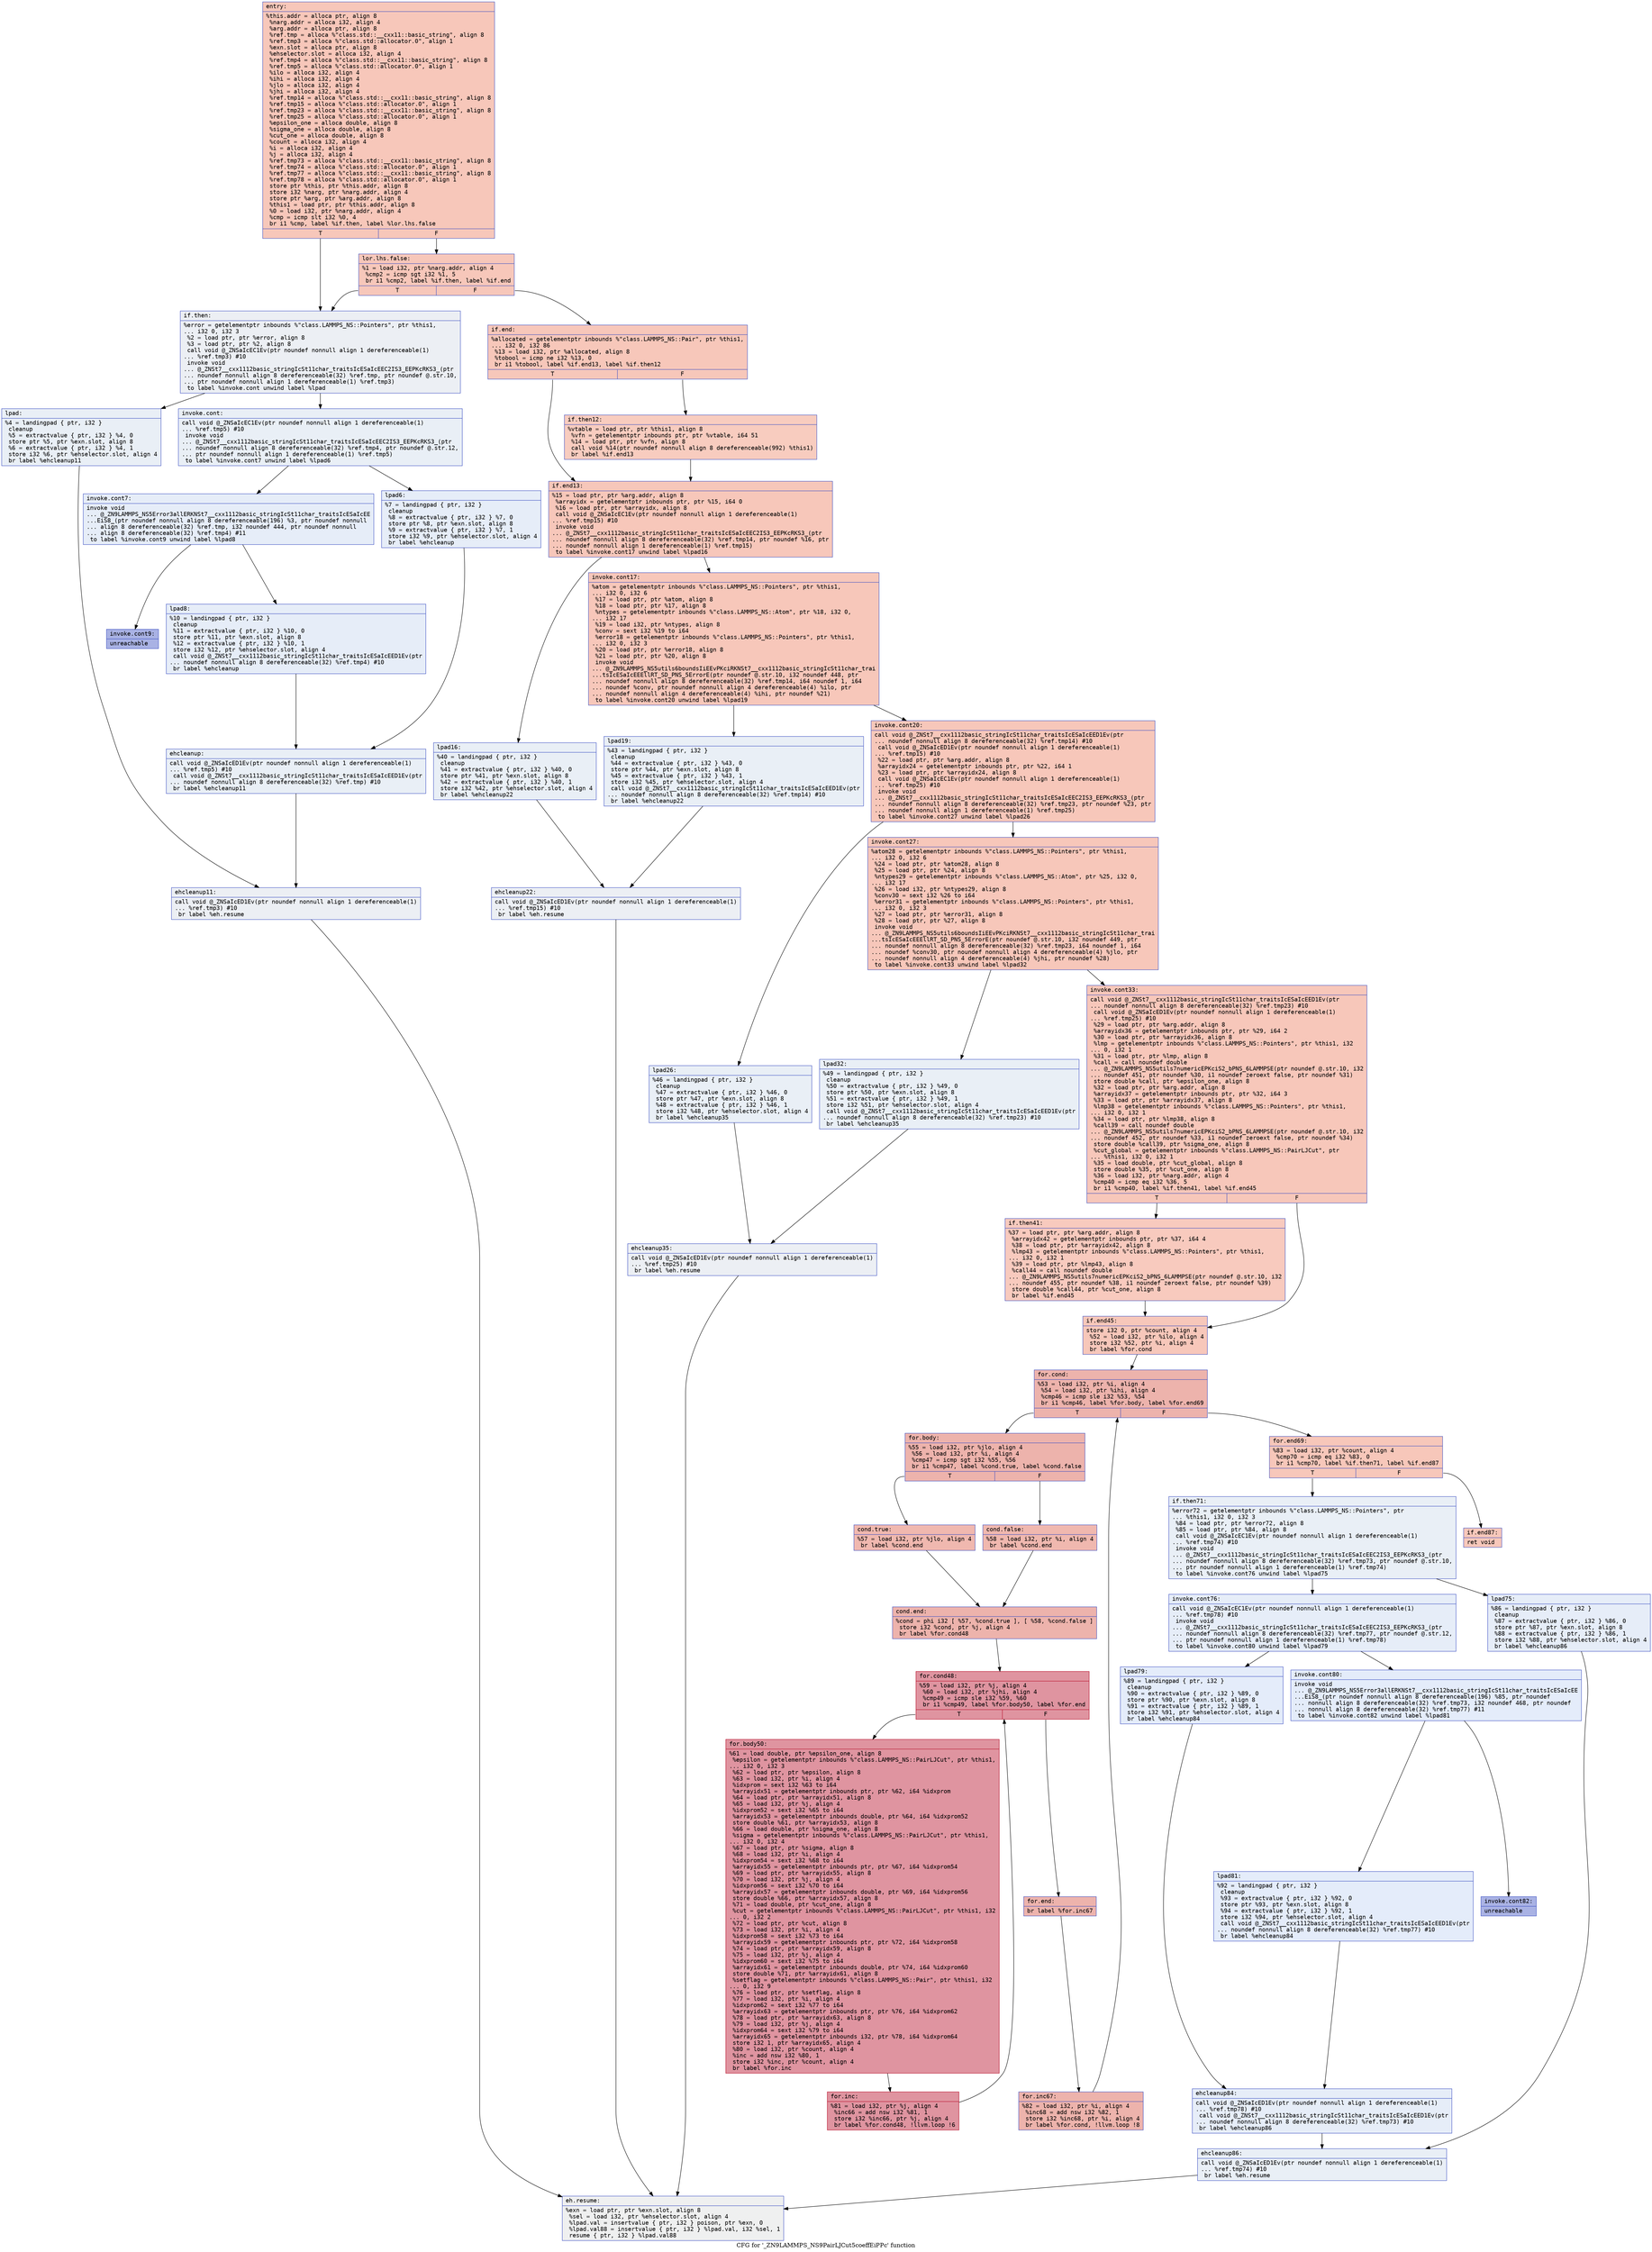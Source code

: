 digraph "CFG for '_ZN9LAMMPS_NS9PairLJCut5coeffEiPPc' function" {
	label="CFG for '_ZN9LAMMPS_NS9PairLJCut5coeffEiPPc' function";

	Node0x55993088b6b0 [shape=record,color="#3d50c3ff", style=filled, fillcolor="#ec7f6370" fontname="Courier",label="{entry:\l|  %this.addr = alloca ptr, align 8\l  %narg.addr = alloca i32, align 4\l  %arg.addr = alloca ptr, align 8\l  %ref.tmp = alloca %\"class.std::__cxx11::basic_string\", align 8\l  %ref.tmp3 = alloca %\"class.std::allocator.0\", align 1\l  %exn.slot = alloca ptr, align 8\l  %ehselector.slot = alloca i32, align 4\l  %ref.tmp4 = alloca %\"class.std::__cxx11::basic_string\", align 8\l  %ref.tmp5 = alloca %\"class.std::allocator.0\", align 1\l  %ilo = alloca i32, align 4\l  %ihi = alloca i32, align 4\l  %jlo = alloca i32, align 4\l  %jhi = alloca i32, align 4\l  %ref.tmp14 = alloca %\"class.std::__cxx11::basic_string\", align 8\l  %ref.tmp15 = alloca %\"class.std::allocator.0\", align 1\l  %ref.tmp23 = alloca %\"class.std::__cxx11::basic_string\", align 8\l  %ref.tmp25 = alloca %\"class.std::allocator.0\", align 1\l  %epsilon_one = alloca double, align 8\l  %sigma_one = alloca double, align 8\l  %cut_one = alloca double, align 8\l  %count = alloca i32, align 4\l  %i = alloca i32, align 4\l  %j = alloca i32, align 4\l  %ref.tmp73 = alloca %\"class.std::__cxx11::basic_string\", align 8\l  %ref.tmp74 = alloca %\"class.std::allocator.0\", align 1\l  %ref.tmp77 = alloca %\"class.std::__cxx11::basic_string\", align 8\l  %ref.tmp78 = alloca %\"class.std::allocator.0\", align 1\l  store ptr %this, ptr %this.addr, align 8\l  store i32 %narg, ptr %narg.addr, align 4\l  store ptr %arg, ptr %arg.addr, align 8\l  %this1 = load ptr, ptr %this.addr, align 8\l  %0 = load i32, ptr %narg.addr, align 4\l  %cmp = icmp slt i32 %0, 4\l  br i1 %cmp, label %if.then, label %lor.lhs.false\l|{<s0>T|<s1>F}}"];
	Node0x55993088b6b0:s0 -> Node0x55993088cdc0[tooltip="entry -> if.then\nProbability 0.00%" ];
	Node0x55993088b6b0:s1 -> Node0x55993088ce30[tooltip="entry -> lor.lhs.false\nProbability 100.00%" ];
	Node0x55993088ce30 [shape=record,color="#3d50c3ff", style=filled, fillcolor="#ec7f6370" fontname="Courier",label="{lor.lhs.false:\l|  %1 = load i32, ptr %narg.addr, align 4\l  %cmp2 = icmp sgt i32 %1, 5\l  br i1 %cmp2, label %if.then, label %if.end\l|{<s0>T|<s1>F}}"];
	Node0x55993088ce30:s0 -> Node0x55993088cdc0[tooltip="lor.lhs.false -> if.then\nProbability 0.00%" ];
	Node0x55993088ce30:s1 -> Node0x55993088d090[tooltip="lor.lhs.false -> if.end\nProbability 100.00%" ];
	Node0x55993088cdc0 [shape=record,color="#3d50c3ff", style=filled, fillcolor="#d4dbe670" fontname="Courier",label="{if.then:\l|  %error = getelementptr inbounds %\"class.LAMMPS_NS::Pointers\", ptr %this1,\l... i32 0, i32 3\l  %2 = load ptr, ptr %error, align 8\l  %3 = load ptr, ptr %2, align 8\l  call void @_ZNSaIcEC1Ev(ptr noundef nonnull align 1 dereferenceable(1)\l... %ref.tmp3) #10\l  invoke void\l... @_ZNSt7__cxx1112basic_stringIcSt11char_traitsIcESaIcEEC2IS3_EEPKcRKS3_(ptr\l... noundef nonnull align 8 dereferenceable(32) %ref.tmp, ptr noundef @.str.10,\l... ptr noundef nonnull align 1 dereferenceable(1) %ref.tmp3)\l          to label %invoke.cont unwind label %lpad\l}"];
	Node0x55993088cdc0 -> Node0x55993088d510[tooltip="if.then -> invoke.cont\nProbability 50.00%" ];
	Node0x55993088cdc0 -> Node0x55993088d590[tooltip="if.then -> lpad\nProbability 50.00%" ];
	Node0x55993088d510 [shape=record,color="#3d50c3ff", style=filled, fillcolor="#cedaeb70" fontname="Courier",label="{invoke.cont:\l|  call void @_ZNSaIcEC1Ev(ptr noundef nonnull align 1 dereferenceable(1)\l... %ref.tmp5) #10\l  invoke void\l... @_ZNSt7__cxx1112basic_stringIcSt11char_traitsIcESaIcEEC2IS3_EEPKcRKS3_(ptr\l... noundef nonnull align 8 dereferenceable(32) %ref.tmp4, ptr noundef @.str.12,\l... ptr noundef nonnull align 1 dereferenceable(1) %ref.tmp5)\l          to label %invoke.cont7 unwind label %lpad6\l}"];
	Node0x55993088d510 -> Node0x55993088d8b0[tooltip="invoke.cont -> invoke.cont7\nProbability 50.00%" ];
	Node0x55993088d510 -> Node0x55993088d900[tooltip="invoke.cont -> lpad6\nProbability 50.00%" ];
	Node0x55993088d8b0 [shape=record,color="#3d50c3ff", style=filled, fillcolor="#c7d7f070" fontname="Courier",label="{invoke.cont7:\l|  invoke void\l... @_ZN9LAMMPS_NS5Error3allERKNSt7__cxx1112basic_stringIcSt11char_traitsIcESaIcEE\l...EiS8_(ptr noundef nonnull align 8 dereferenceable(196) %3, ptr noundef nonnull\l... align 8 dereferenceable(32) %ref.tmp, i32 noundef 444, ptr noundef nonnull\l... align 8 dereferenceable(32) %ref.tmp4) #11\l          to label %invoke.cont9 unwind label %lpad8\l}"];
	Node0x55993088d8b0 -> Node0x55993088d860[tooltip="invoke.cont7 -> invoke.cont9\nProbability 0.00%" ];
	Node0x55993088d8b0 -> Node0x55993088dbc0[tooltip="invoke.cont7 -> lpad8\nProbability 100.00%" ];
	Node0x55993088d860 [shape=record,color="#3d50c3ff", style=filled, fillcolor="#3d50c370" fontname="Courier",label="{invoke.cont9:\l|  unreachable\l}"];
	Node0x55993088d590 [shape=record,color="#3d50c3ff", style=filled, fillcolor="#cedaeb70" fontname="Courier",label="{lpad:\l|  %4 = landingpad \{ ptr, i32 \}\l          cleanup\l  %5 = extractvalue \{ ptr, i32 \} %4, 0\l  store ptr %5, ptr %exn.slot, align 8\l  %6 = extractvalue \{ ptr, i32 \} %4, 1\l  store i32 %6, ptr %ehselector.slot, align 4\l  br label %ehcleanup11\l}"];
	Node0x55993088d590 -> Node0x55993088e180[tooltip="lpad -> ehcleanup11\nProbability 100.00%" ];
	Node0x55993088d900 [shape=record,color="#3d50c3ff", style=filled, fillcolor="#c7d7f070" fontname="Courier",label="{lpad6:\l|  %7 = landingpad \{ ptr, i32 \}\l          cleanup\l  %8 = extractvalue \{ ptr, i32 \} %7, 0\l  store ptr %8, ptr %exn.slot, align 8\l  %9 = extractvalue \{ ptr, i32 \} %7, 1\l  store i32 %9, ptr %ehselector.slot, align 4\l  br label %ehcleanup\l}"];
	Node0x55993088d900 -> Node0x55993088e4d0[tooltip="lpad6 -> ehcleanup\nProbability 100.00%" ];
	Node0x55993088dbc0 [shape=record,color="#3d50c3ff", style=filled, fillcolor="#c7d7f070" fontname="Courier",label="{lpad8:\l|  %10 = landingpad \{ ptr, i32 \}\l          cleanup\l  %11 = extractvalue \{ ptr, i32 \} %10, 0\l  store ptr %11, ptr %exn.slot, align 8\l  %12 = extractvalue \{ ptr, i32 \} %10, 1\l  store i32 %12, ptr %ehselector.slot, align 4\l  call void @_ZNSt7__cxx1112basic_stringIcSt11char_traitsIcESaIcEED1Ev(ptr\l... noundef nonnull align 8 dereferenceable(32) %ref.tmp4) #10\l  br label %ehcleanup\l}"];
	Node0x55993088dbc0 -> Node0x55993088e4d0[tooltip="lpad8 -> ehcleanup\nProbability 100.00%" ];
	Node0x55993088e4d0 [shape=record,color="#3d50c3ff", style=filled, fillcolor="#cedaeb70" fontname="Courier",label="{ehcleanup:\l|  call void @_ZNSaIcED1Ev(ptr noundef nonnull align 1 dereferenceable(1)\l... %ref.tmp5) #10\l  call void @_ZNSt7__cxx1112basic_stringIcSt11char_traitsIcESaIcEED1Ev(ptr\l... noundef nonnull align 8 dereferenceable(32) %ref.tmp) #10\l  br label %ehcleanup11\l}"];
	Node0x55993088e4d0 -> Node0x55993088e180[tooltip="ehcleanup -> ehcleanup11\nProbability 100.00%" ];
	Node0x55993088e180 [shape=record,color="#3d50c3ff", style=filled, fillcolor="#d4dbe670" fontname="Courier",label="{ehcleanup11:\l|  call void @_ZNSaIcED1Ev(ptr noundef nonnull align 1 dereferenceable(1)\l... %ref.tmp3) #10\l  br label %eh.resume\l}"];
	Node0x55993088e180 -> Node0x55993088ed80[tooltip="ehcleanup11 -> eh.resume\nProbability 100.00%" ];
	Node0x55993088d090 [shape=record,color="#3d50c3ff", style=filled, fillcolor="#ec7f6370" fontname="Courier",label="{if.end:\l|  %allocated = getelementptr inbounds %\"class.LAMMPS_NS::Pair\", ptr %this1,\l... i32 0, i32 86\l  %13 = load i32, ptr %allocated, align 8\l  %tobool = icmp ne i32 %13, 0\l  br i1 %tobool, label %if.end13, label %if.then12\l|{<s0>T|<s1>F}}"];
	Node0x55993088d090:s0 -> Node0x55993088c490[tooltip="if.end -> if.end13\nProbability 62.50%" ];
	Node0x55993088d090:s1 -> Node0x55993088c510[tooltip="if.end -> if.then12\nProbability 37.50%" ];
	Node0x55993088c510 [shape=record,color="#3d50c3ff", style=filled, fillcolor="#f08b6e70" fontname="Courier",label="{if.then12:\l|  %vtable = load ptr, ptr %this1, align 8\l  %vfn = getelementptr inbounds ptr, ptr %vtable, i64 51\l  %14 = load ptr, ptr %vfn, align 8\l  call void %14(ptr noundef nonnull align 8 dereferenceable(992) %this1)\l  br label %if.end13\l}"];
	Node0x55993088c510 -> Node0x55993088c490[tooltip="if.then12 -> if.end13\nProbability 100.00%" ];
	Node0x55993088c490 [shape=record,color="#3d50c3ff", style=filled, fillcolor="#ec7f6370" fontname="Courier",label="{if.end13:\l|  %15 = load ptr, ptr %arg.addr, align 8\l  %arrayidx = getelementptr inbounds ptr, ptr %15, i64 0\l  %16 = load ptr, ptr %arrayidx, align 8\l  call void @_ZNSaIcEC1Ev(ptr noundef nonnull align 1 dereferenceable(1)\l... %ref.tmp15) #10\l  invoke void\l... @_ZNSt7__cxx1112basic_stringIcSt11char_traitsIcESaIcEEC2IS3_EEPKcRKS3_(ptr\l... noundef nonnull align 8 dereferenceable(32) %ref.tmp14, ptr noundef %16, ptr\l... noundef nonnull align 1 dereferenceable(1) %ref.tmp15)\l          to label %invoke.cont17 unwind label %lpad16\l}"];
	Node0x55993088c490 -> Node0x55993088fbb0[tooltip="if.end13 -> invoke.cont17\nProbability 100.00%" ];
	Node0x55993088c490 -> Node0x55993088fc30[tooltip="if.end13 -> lpad16\nProbability 0.00%" ];
	Node0x55993088fbb0 [shape=record,color="#3d50c3ff", style=filled, fillcolor="#ec7f6370" fontname="Courier",label="{invoke.cont17:\l|  %atom = getelementptr inbounds %\"class.LAMMPS_NS::Pointers\", ptr %this1,\l... i32 0, i32 6\l  %17 = load ptr, ptr %atom, align 8\l  %18 = load ptr, ptr %17, align 8\l  %ntypes = getelementptr inbounds %\"class.LAMMPS_NS::Atom\", ptr %18, i32 0,\l... i32 17\l  %19 = load i32, ptr %ntypes, align 8\l  %conv = sext i32 %19 to i64\l  %error18 = getelementptr inbounds %\"class.LAMMPS_NS::Pointers\", ptr %this1,\l... i32 0, i32 3\l  %20 = load ptr, ptr %error18, align 8\l  %21 = load ptr, ptr %20, align 8\l  invoke void\l... @_ZN9LAMMPS_NS5utils6boundsIiEEvPKciRKNSt7__cxx1112basic_stringIcSt11char_trai\l...tsIcESaIcEEEllRT_SD_PNS_5ErrorE(ptr noundef @.str.10, i32 noundef 448, ptr\l... noundef nonnull align 8 dereferenceable(32) %ref.tmp14, i64 noundef 1, i64\l... noundef %conv, ptr noundef nonnull align 4 dereferenceable(4) %ilo, ptr\l... noundef nonnull align 4 dereferenceable(4) %ihi, ptr noundef %21)\l          to label %invoke.cont20 unwind label %lpad19\l}"];
	Node0x55993088fbb0 -> Node0x55993088fb60[tooltip="invoke.cont17 -> invoke.cont20\nProbability 100.00%" ];
	Node0x55993088fbb0 -> Node0x559930890480[tooltip="invoke.cont17 -> lpad19\nProbability 0.00%" ];
	Node0x55993088fb60 [shape=record,color="#3d50c3ff", style=filled, fillcolor="#ec7f6370" fontname="Courier",label="{invoke.cont20:\l|  call void @_ZNSt7__cxx1112basic_stringIcSt11char_traitsIcESaIcEED1Ev(ptr\l... noundef nonnull align 8 dereferenceable(32) %ref.tmp14) #10\l  call void @_ZNSaIcED1Ev(ptr noundef nonnull align 1 dereferenceable(1)\l... %ref.tmp15) #10\l  %22 = load ptr, ptr %arg.addr, align 8\l  %arrayidx24 = getelementptr inbounds ptr, ptr %22, i64 1\l  %23 = load ptr, ptr %arrayidx24, align 8\l  call void @_ZNSaIcEC1Ev(ptr noundef nonnull align 1 dereferenceable(1)\l... %ref.tmp25) #10\l  invoke void\l... @_ZNSt7__cxx1112basic_stringIcSt11char_traitsIcESaIcEEC2IS3_EEPKcRKS3_(ptr\l... noundef nonnull align 8 dereferenceable(32) %ref.tmp23, ptr noundef %23, ptr\l... noundef nonnull align 1 dereferenceable(1) %ref.tmp25)\l          to label %invoke.cont27 unwind label %lpad26\l}"];
	Node0x55993088fb60 -> Node0x559930890c80[tooltip="invoke.cont20 -> invoke.cont27\nProbability 100.00%" ];
	Node0x55993088fb60 -> Node0x559930890d00[tooltip="invoke.cont20 -> lpad26\nProbability 0.00%" ];
	Node0x559930890c80 [shape=record,color="#3d50c3ff", style=filled, fillcolor="#ec7f6370" fontname="Courier",label="{invoke.cont27:\l|  %atom28 = getelementptr inbounds %\"class.LAMMPS_NS::Pointers\", ptr %this1,\l... i32 0, i32 6\l  %24 = load ptr, ptr %atom28, align 8\l  %25 = load ptr, ptr %24, align 8\l  %ntypes29 = getelementptr inbounds %\"class.LAMMPS_NS::Atom\", ptr %25, i32 0,\l... i32 17\l  %26 = load i32, ptr %ntypes29, align 8\l  %conv30 = sext i32 %26 to i64\l  %error31 = getelementptr inbounds %\"class.LAMMPS_NS::Pointers\", ptr %this1,\l... i32 0, i32 3\l  %27 = load ptr, ptr %error31, align 8\l  %28 = load ptr, ptr %27, align 8\l  invoke void\l... @_ZN9LAMMPS_NS5utils6boundsIiEEvPKciRKNSt7__cxx1112basic_stringIcSt11char_trai\l...tsIcESaIcEEEllRT_SD_PNS_5ErrorE(ptr noundef @.str.10, i32 noundef 449, ptr\l... noundef nonnull align 8 dereferenceable(32) %ref.tmp23, i64 noundef 1, i64\l... noundef %conv30, ptr noundef nonnull align 4 dereferenceable(4) %jlo, ptr\l... noundef nonnull align 4 dereferenceable(4) %jhi, ptr noundef %28)\l          to label %invoke.cont33 unwind label %lpad32\l}"];
	Node0x559930890c80 -> Node0x559930890c30[tooltip="invoke.cont27 -> invoke.cont33\nProbability 100.00%" ];
	Node0x559930890c80 -> Node0x5599308915c0[tooltip="invoke.cont27 -> lpad32\nProbability 0.00%" ];
	Node0x559930890c30 [shape=record,color="#3d50c3ff", style=filled, fillcolor="#ec7f6370" fontname="Courier",label="{invoke.cont33:\l|  call void @_ZNSt7__cxx1112basic_stringIcSt11char_traitsIcESaIcEED1Ev(ptr\l... noundef nonnull align 8 dereferenceable(32) %ref.tmp23) #10\l  call void @_ZNSaIcED1Ev(ptr noundef nonnull align 1 dereferenceable(1)\l... %ref.tmp25) #10\l  %29 = load ptr, ptr %arg.addr, align 8\l  %arrayidx36 = getelementptr inbounds ptr, ptr %29, i64 2\l  %30 = load ptr, ptr %arrayidx36, align 8\l  %lmp = getelementptr inbounds %\"class.LAMMPS_NS::Pointers\", ptr %this1, i32\l... 0, i32 1\l  %31 = load ptr, ptr %lmp, align 8\l  %call = call noundef double\l... @_ZN9LAMMPS_NS5utils7numericEPKciS2_bPNS_6LAMMPSE(ptr noundef @.str.10, i32\l... noundef 451, ptr noundef %30, i1 noundef zeroext false, ptr noundef %31)\l  store double %call, ptr %epsilon_one, align 8\l  %32 = load ptr, ptr %arg.addr, align 8\l  %arrayidx37 = getelementptr inbounds ptr, ptr %32, i64 3\l  %33 = load ptr, ptr %arrayidx37, align 8\l  %lmp38 = getelementptr inbounds %\"class.LAMMPS_NS::Pointers\", ptr %this1,\l... i32 0, i32 1\l  %34 = load ptr, ptr %lmp38, align 8\l  %call39 = call noundef double\l... @_ZN9LAMMPS_NS5utils7numericEPKciS2_bPNS_6LAMMPSE(ptr noundef @.str.10, i32\l... noundef 452, ptr noundef %33, i1 noundef zeroext false, ptr noundef %34)\l  store double %call39, ptr %sigma_one, align 8\l  %cut_global = getelementptr inbounds %\"class.LAMMPS_NS::PairLJCut\", ptr\l... %this1, i32 0, i32 1\l  %35 = load double, ptr %cut_global, align 8\l  store double %35, ptr %cut_one, align 8\l  %36 = load i32, ptr %narg.addr, align 4\l  %cmp40 = icmp eq i32 %36, 5\l  br i1 %cmp40, label %if.then41, label %if.end45\l|{<s0>T|<s1>F}}"];
	Node0x559930890c30:s0 -> Node0x559930892850[tooltip="invoke.cont33 -> if.then41\nProbability 50.00%" ];
	Node0x559930890c30:s1 -> Node0x5599308928d0[tooltip="invoke.cont33 -> if.end45\nProbability 50.00%" ];
	Node0x559930892850 [shape=record,color="#3d50c3ff", style=filled, fillcolor="#ef886b70" fontname="Courier",label="{if.then41:\l|  %37 = load ptr, ptr %arg.addr, align 8\l  %arrayidx42 = getelementptr inbounds ptr, ptr %37, i64 4\l  %38 = load ptr, ptr %arrayidx42, align 8\l  %lmp43 = getelementptr inbounds %\"class.LAMMPS_NS::Pointers\", ptr %this1,\l... i32 0, i32 1\l  %39 = load ptr, ptr %lmp43, align 8\l  %call44 = call noundef double\l... @_ZN9LAMMPS_NS5utils7numericEPKciS2_bPNS_6LAMMPSE(ptr noundef @.str.10, i32\l... noundef 455, ptr noundef %38, i1 noundef zeroext false, ptr noundef %39)\l  store double %call44, ptr %cut_one, align 8\l  br label %if.end45\l}"];
	Node0x559930892850 -> Node0x5599308928d0[tooltip="if.then41 -> if.end45\nProbability 100.00%" ];
	Node0x55993088fc30 [shape=record,color="#3d50c3ff", style=filled, fillcolor="#cedaeb70" fontname="Courier",label="{lpad16:\l|  %40 = landingpad \{ ptr, i32 \}\l          cleanup\l  %41 = extractvalue \{ ptr, i32 \} %40, 0\l  store ptr %41, ptr %exn.slot, align 8\l  %42 = extractvalue \{ ptr, i32 \} %40, 1\l  store i32 %42, ptr %ehselector.slot, align 4\l  br label %ehcleanup22\l}"];
	Node0x55993088fc30 -> Node0x55993080ce40[tooltip="lpad16 -> ehcleanup22\nProbability 100.00%" ];
	Node0x559930890480 [shape=record,color="#3d50c3ff", style=filled, fillcolor="#cedaeb70" fontname="Courier",label="{lpad19:\l|  %43 = landingpad \{ ptr, i32 \}\l          cleanup\l  %44 = extractvalue \{ ptr, i32 \} %43, 0\l  store ptr %44, ptr %exn.slot, align 8\l  %45 = extractvalue \{ ptr, i32 \} %43, 1\l  store i32 %45, ptr %ehselector.slot, align 4\l  call void @_ZNSt7__cxx1112basic_stringIcSt11char_traitsIcESaIcEED1Ev(ptr\l... noundef nonnull align 8 dereferenceable(32) %ref.tmp14) #10\l  br label %ehcleanup22\l}"];
	Node0x559930890480 -> Node0x55993080ce40[tooltip="lpad19 -> ehcleanup22\nProbability 100.00%" ];
	Node0x55993080ce40 [shape=record,color="#3d50c3ff", style=filled, fillcolor="#d4dbe670" fontname="Courier",label="{ehcleanup22:\l|  call void @_ZNSaIcED1Ev(ptr noundef nonnull align 1 dereferenceable(1)\l... %ref.tmp15) #10\l  br label %eh.resume\l}"];
	Node0x55993080ce40 -> Node0x55993088ed80[tooltip="ehcleanup22 -> eh.resume\nProbability 100.00%" ];
	Node0x559930890d00 [shape=record,color="#3d50c3ff", style=filled, fillcolor="#cedaeb70" fontname="Courier",label="{lpad26:\l|  %46 = landingpad \{ ptr, i32 \}\l          cleanup\l  %47 = extractvalue \{ ptr, i32 \} %46, 0\l  store ptr %47, ptr %exn.slot, align 8\l  %48 = extractvalue \{ ptr, i32 \} %46, 1\l  store i32 %48, ptr %ehselector.slot, align 4\l  br label %ehcleanup35\l}"];
	Node0x559930890d00 -> Node0x559930894a10[tooltip="lpad26 -> ehcleanup35\nProbability 100.00%" ];
	Node0x5599308915c0 [shape=record,color="#3d50c3ff", style=filled, fillcolor="#cedaeb70" fontname="Courier",label="{lpad32:\l|  %49 = landingpad \{ ptr, i32 \}\l          cleanup\l  %50 = extractvalue \{ ptr, i32 \} %49, 0\l  store ptr %50, ptr %exn.slot, align 8\l  %51 = extractvalue \{ ptr, i32 \} %49, 1\l  store i32 %51, ptr %ehselector.slot, align 4\l  call void @_ZNSt7__cxx1112basic_stringIcSt11char_traitsIcESaIcEED1Ev(ptr\l... noundef nonnull align 8 dereferenceable(32) %ref.tmp23) #10\l  br label %ehcleanup35\l}"];
	Node0x5599308915c0 -> Node0x559930894a10[tooltip="lpad32 -> ehcleanup35\nProbability 100.00%" ];
	Node0x559930894a10 [shape=record,color="#3d50c3ff", style=filled, fillcolor="#d4dbe670" fontname="Courier",label="{ehcleanup35:\l|  call void @_ZNSaIcED1Ev(ptr noundef nonnull align 1 dereferenceable(1)\l... %ref.tmp25) #10\l  br label %eh.resume\l}"];
	Node0x559930894a10 -> Node0x55993088ed80[tooltip="ehcleanup35 -> eh.resume\nProbability 100.00%" ];
	Node0x5599308928d0 [shape=record,color="#3d50c3ff", style=filled, fillcolor="#ec7f6370" fontname="Courier",label="{if.end45:\l|  store i32 0, ptr %count, align 4\l  %52 = load i32, ptr %ilo, align 4\l  store i32 %52, ptr %i, align 4\l  br label %for.cond\l}"];
	Node0x5599308928d0 -> Node0x559930895260[tooltip="if.end45 -> for.cond\nProbability 100.00%" ];
	Node0x559930895260 [shape=record,color="#3d50c3ff", style=filled, fillcolor="#d6524470" fontname="Courier",label="{for.cond:\l|  %53 = load i32, ptr %i, align 4\l  %54 = load i32, ptr %ihi, align 4\l  %cmp46 = icmp sle i32 %53, %54\l  br i1 %cmp46, label %for.body, label %for.end69\l|{<s0>T|<s1>F}}"];
	Node0x559930895260:s0 -> Node0x5599308954b0[tooltip="for.cond -> for.body\nProbability 96.88%" ];
	Node0x559930895260:s1 -> Node0x559930895530[tooltip="for.cond -> for.end69\nProbability 3.12%" ];
	Node0x5599308954b0 [shape=record,color="#3d50c3ff", style=filled, fillcolor="#d6524470" fontname="Courier",label="{for.body:\l|  %55 = load i32, ptr %jlo, align 4\l  %56 = load i32, ptr %i, align 4\l  %cmp47 = icmp sgt i32 %55, %56\l  br i1 %cmp47, label %cond.true, label %cond.false\l|{<s0>T|<s1>F}}"];
	Node0x5599308954b0:s0 -> Node0x559930895810[tooltip="for.body -> cond.true\nProbability 50.00%" ];
	Node0x5599308954b0:s1 -> Node0x559930895890[tooltip="for.body -> cond.false\nProbability 50.00%" ];
	Node0x559930895810 [shape=record,color="#3d50c3ff", style=filled, fillcolor="#dc5d4a70" fontname="Courier",label="{cond.true:\l|  %57 = load i32, ptr %jlo, align 4\l  br label %cond.end\l}"];
	Node0x559930895810 -> Node0x559930895aa0[tooltip="cond.true -> cond.end\nProbability 100.00%" ];
	Node0x559930895890 [shape=record,color="#3d50c3ff", style=filled, fillcolor="#dc5d4a70" fontname="Courier",label="{cond.false:\l|  %58 = load i32, ptr %i, align 4\l  br label %cond.end\l}"];
	Node0x559930895890 -> Node0x559930895aa0[tooltip="cond.false -> cond.end\nProbability 100.00%" ];
	Node0x559930895aa0 [shape=record,color="#3d50c3ff", style=filled, fillcolor="#d6524470" fontname="Courier",label="{cond.end:\l|  %cond = phi i32 [ %57, %cond.true ], [ %58, %cond.false ]\l  store i32 %cond, ptr %j, align 4\l  br label %for.cond48\l}"];
	Node0x559930895aa0 -> Node0x559930895d40[tooltip="cond.end -> for.cond48\nProbability 100.00%" ];
	Node0x559930895d40 [shape=record,color="#b70d28ff", style=filled, fillcolor="#b70d2870" fontname="Courier",label="{for.cond48:\l|  %59 = load i32, ptr %j, align 4\l  %60 = load i32, ptr %jhi, align 4\l  %cmp49 = icmp sle i32 %59, %60\l  br i1 %cmp49, label %for.body50, label %for.end\l|{<s0>T|<s1>F}}"];
	Node0x559930895d40:s0 -> Node0x55993088f040[tooltip="for.cond48 -> for.body50\nProbability 96.88%" ];
	Node0x559930895d40:s1 -> Node0x55993088f0c0[tooltip="for.cond48 -> for.end\nProbability 3.12%" ];
	Node0x55993088f040 [shape=record,color="#b70d28ff", style=filled, fillcolor="#b70d2870" fontname="Courier",label="{for.body50:\l|  %61 = load double, ptr %epsilon_one, align 8\l  %epsilon = getelementptr inbounds %\"class.LAMMPS_NS::PairLJCut\", ptr %this1,\l... i32 0, i32 3\l  %62 = load ptr, ptr %epsilon, align 8\l  %63 = load i32, ptr %i, align 4\l  %idxprom = sext i32 %63 to i64\l  %arrayidx51 = getelementptr inbounds ptr, ptr %62, i64 %idxprom\l  %64 = load ptr, ptr %arrayidx51, align 8\l  %65 = load i32, ptr %j, align 4\l  %idxprom52 = sext i32 %65 to i64\l  %arrayidx53 = getelementptr inbounds double, ptr %64, i64 %idxprom52\l  store double %61, ptr %arrayidx53, align 8\l  %66 = load double, ptr %sigma_one, align 8\l  %sigma = getelementptr inbounds %\"class.LAMMPS_NS::PairLJCut\", ptr %this1,\l... i32 0, i32 4\l  %67 = load ptr, ptr %sigma, align 8\l  %68 = load i32, ptr %i, align 4\l  %idxprom54 = sext i32 %68 to i64\l  %arrayidx55 = getelementptr inbounds ptr, ptr %67, i64 %idxprom54\l  %69 = load ptr, ptr %arrayidx55, align 8\l  %70 = load i32, ptr %j, align 4\l  %idxprom56 = sext i32 %70 to i64\l  %arrayidx57 = getelementptr inbounds double, ptr %69, i64 %idxprom56\l  store double %66, ptr %arrayidx57, align 8\l  %71 = load double, ptr %cut_one, align 8\l  %cut = getelementptr inbounds %\"class.LAMMPS_NS::PairLJCut\", ptr %this1, i32\l... 0, i32 2\l  %72 = load ptr, ptr %cut, align 8\l  %73 = load i32, ptr %i, align 4\l  %idxprom58 = sext i32 %73 to i64\l  %arrayidx59 = getelementptr inbounds ptr, ptr %72, i64 %idxprom58\l  %74 = load ptr, ptr %arrayidx59, align 8\l  %75 = load i32, ptr %j, align 4\l  %idxprom60 = sext i32 %75 to i64\l  %arrayidx61 = getelementptr inbounds double, ptr %74, i64 %idxprom60\l  store double %71, ptr %arrayidx61, align 8\l  %setflag = getelementptr inbounds %\"class.LAMMPS_NS::Pair\", ptr %this1, i32\l... 0, i32 9\l  %76 = load ptr, ptr %setflag, align 8\l  %77 = load i32, ptr %i, align 4\l  %idxprom62 = sext i32 %77 to i64\l  %arrayidx63 = getelementptr inbounds ptr, ptr %76, i64 %idxprom62\l  %78 = load ptr, ptr %arrayidx63, align 8\l  %79 = load i32, ptr %j, align 4\l  %idxprom64 = sext i32 %79 to i64\l  %arrayidx65 = getelementptr inbounds i32, ptr %78, i64 %idxprom64\l  store i32 1, ptr %arrayidx65, align 4\l  %80 = load i32, ptr %count, align 4\l  %inc = add nsw i32 %80, 1\l  store i32 %inc, ptr %count, align 4\l  br label %for.inc\l}"];
	Node0x55993088f040 -> Node0x559930898500[tooltip="for.body50 -> for.inc\nProbability 100.00%" ];
	Node0x559930898500 [shape=record,color="#b70d28ff", style=filled, fillcolor="#b70d2870" fontname="Courier",label="{for.inc:\l|  %81 = load i32, ptr %j, align 4\l  %inc66 = add nsw i32 %81, 1\l  store i32 %inc66, ptr %j, align 4\l  br label %for.cond48, !llvm.loop !6\l}"];
	Node0x559930898500 -> Node0x559930895d40[tooltip="for.inc -> for.cond48\nProbability 100.00%" ];
	Node0x55993088f0c0 [shape=record,color="#3d50c3ff", style=filled, fillcolor="#d6524470" fontname="Courier",label="{for.end:\l|  br label %for.inc67\l}"];
	Node0x55993088f0c0 -> Node0x5599308988f0[tooltip="for.end -> for.inc67\nProbability 100.00%" ];
	Node0x5599308988f0 [shape=record,color="#3d50c3ff", style=filled, fillcolor="#d6524470" fontname="Courier",label="{for.inc67:\l|  %82 = load i32, ptr %i, align 4\l  %inc68 = add nsw i32 %82, 1\l  store i32 %inc68, ptr %i, align 4\l  br label %for.cond, !llvm.loop !8\l}"];
	Node0x5599308988f0 -> Node0x559930895260[tooltip="for.inc67 -> for.cond\nProbability 100.00%" ];
	Node0x559930895530 [shape=record,color="#3d50c3ff", style=filled, fillcolor="#ec7f6370" fontname="Courier",label="{for.end69:\l|  %83 = load i32, ptr %count, align 4\l  %cmp70 = icmp eq i32 %83, 0\l  br i1 %cmp70, label %if.then71, label %if.end87\l|{<s0>T|<s1>F}}"];
	Node0x559930895530:s0 -> Node0x559930898ea0[tooltip="for.end69 -> if.then71\nProbability 0.00%" ];
	Node0x559930895530:s1 -> Node0x559930898f20[tooltip="for.end69 -> if.end87\nProbability 100.00%" ];
	Node0x559930898ea0 [shape=record,color="#3d50c3ff", style=filled, fillcolor="#cedaeb70" fontname="Courier",label="{if.then71:\l|  %error72 = getelementptr inbounds %\"class.LAMMPS_NS::Pointers\", ptr\l... %this1, i32 0, i32 3\l  %84 = load ptr, ptr %error72, align 8\l  %85 = load ptr, ptr %84, align 8\l  call void @_ZNSaIcEC1Ev(ptr noundef nonnull align 1 dereferenceable(1)\l... %ref.tmp74) #10\l  invoke void\l... @_ZNSt7__cxx1112basic_stringIcSt11char_traitsIcESaIcEEC2IS3_EEPKcRKS3_(ptr\l... noundef nonnull align 8 dereferenceable(32) %ref.tmp73, ptr noundef @.str.10,\l... ptr noundef nonnull align 1 dereferenceable(1) %ref.tmp74)\l          to label %invoke.cont76 unwind label %lpad75\l}"];
	Node0x559930898ea0 -> Node0x5599308993b0[tooltip="if.then71 -> invoke.cont76\nProbability 50.00%" ];
	Node0x559930898ea0 -> Node0x559930899430[tooltip="if.then71 -> lpad75\nProbability 50.00%" ];
	Node0x5599308993b0 [shape=record,color="#3d50c3ff", style=filled, fillcolor="#c7d7f070" fontname="Courier",label="{invoke.cont76:\l|  call void @_ZNSaIcEC1Ev(ptr noundef nonnull align 1 dereferenceable(1)\l... %ref.tmp78) #10\l  invoke void\l... @_ZNSt7__cxx1112basic_stringIcSt11char_traitsIcESaIcEEC2IS3_EEPKcRKS3_(ptr\l... noundef nonnull align 8 dereferenceable(32) %ref.tmp77, ptr noundef @.str.12,\l... ptr noundef nonnull align 1 dereferenceable(1) %ref.tmp78)\l          to label %invoke.cont80 unwind label %lpad79\l}"];
	Node0x5599308993b0 -> Node0x559930899750[tooltip="invoke.cont76 -> invoke.cont80\nProbability 50.00%" ];
	Node0x5599308993b0 -> Node0x5599308997a0[tooltip="invoke.cont76 -> lpad79\nProbability 50.00%" ];
	Node0x559930899750 [shape=record,color="#3d50c3ff", style=filled, fillcolor="#c1d4f470" fontname="Courier",label="{invoke.cont80:\l|  invoke void\l... @_ZN9LAMMPS_NS5Error3allERKNSt7__cxx1112basic_stringIcSt11char_traitsIcESaIcEE\l...EiS8_(ptr noundef nonnull align 8 dereferenceable(196) %85, ptr noundef\l... nonnull align 8 dereferenceable(32) %ref.tmp73, i32 noundef 468, ptr noundef\l... nonnull align 8 dereferenceable(32) %ref.tmp77) #11\l          to label %invoke.cont82 unwind label %lpad81\l}"];
	Node0x559930899750 -> Node0x559930899700[tooltip="invoke.cont80 -> invoke.cont82\nProbability 0.00%" ];
	Node0x559930899750 -> Node0x559930899ac0[tooltip="invoke.cont80 -> lpad81\nProbability 100.00%" ];
	Node0x559930899700 [shape=record,color="#3d50c3ff", style=filled, fillcolor="#3d50c370" fontname="Courier",label="{invoke.cont82:\l|  unreachable\l}"];
	Node0x559930899430 [shape=record,color="#3d50c3ff", style=filled, fillcolor="#c7d7f070" fontname="Courier",label="{lpad75:\l|  %86 = landingpad \{ ptr, i32 \}\l          cleanup\l  %87 = extractvalue \{ ptr, i32 \} %86, 0\l  store ptr %87, ptr %exn.slot, align 8\l  %88 = extractvalue \{ ptr, i32 \} %86, 1\l  store i32 %88, ptr %ehselector.slot, align 4\l  br label %ehcleanup86\l}"];
	Node0x559930899430 -> Node0x55993089a080[tooltip="lpad75 -> ehcleanup86\nProbability 100.00%" ];
	Node0x5599308997a0 [shape=record,color="#3d50c3ff", style=filled, fillcolor="#c1d4f470" fontname="Courier",label="{lpad79:\l|  %89 = landingpad \{ ptr, i32 \}\l          cleanup\l  %90 = extractvalue \{ ptr, i32 \} %89, 0\l  store ptr %90, ptr %exn.slot, align 8\l  %91 = extractvalue \{ ptr, i32 \} %89, 1\l  store i32 %91, ptr %ehselector.slot, align 4\l  br label %ehcleanup84\l}"];
	Node0x5599308997a0 -> Node0x55993089a3d0[tooltip="lpad79 -> ehcleanup84\nProbability 100.00%" ];
	Node0x559930899ac0 [shape=record,color="#3d50c3ff", style=filled, fillcolor="#c1d4f470" fontname="Courier",label="{lpad81:\l|  %92 = landingpad \{ ptr, i32 \}\l          cleanup\l  %93 = extractvalue \{ ptr, i32 \} %92, 0\l  store ptr %93, ptr %exn.slot, align 8\l  %94 = extractvalue \{ ptr, i32 \} %92, 1\l  store i32 %94, ptr %ehselector.slot, align 4\l  call void @_ZNSt7__cxx1112basic_stringIcSt11char_traitsIcESaIcEED1Ev(ptr\l... noundef nonnull align 8 dereferenceable(32) %ref.tmp77) #10\l  br label %ehcleanup84\l}"];
	Node0x559930899ac0 -> Node0x55993089a3d0[tooltip="lpad81 -> ehcleanup84\nProbability 100.00%" ];
	Node0x55993089a3d0 [shape=record,color="#3d50c3ff", style=filled, fillcolor="#c7d7f070" fontname="Courier",label="{ehcleanup84:\l|  call void @_ZNSaIcED1Ev(ptr noundef nonnull align 1 dereferenceable(1)\l... %ref.tmp78) #10\l  call void @_ZNSt7__cxx1112basic_stringIcSt11char_traitsIcESaIcEED1Ev(ptr\l... noundef nonnull align 8 dereferenceable(32) %ref.tmp73) #10\l  br label %ehcleanup86\l}"];
	Node0x55993089a3d0 -> Node0x55993089a080[tooltip="ehcleanup84 -> ehcleanup86\nProbability 100.00%" ];
	Node0x55993089a080 [shape=record,color="#3d50c3ff", style=filled, fillcolor="#cedaeb70" fontname="Courier",label="{ehcleanup86:\l|  call void @_ZNSaIcED1Ev(ptr noundef nonnull align 1 dereferenceable(1)\l... %ref.tmp74) #10\l  br label %eh.resume\l}"];
	Node0x55993089a080 -> Node0x55993088ed80[tooltip="ehcleanup86 -> eh.resume\nProbability 100.00%" ];
	Node0x559930898f20 [shape=record,color="#3d50c3ff", style=filled, fillcolor="#ec7f6370" fontname="Courier",label="{if.end87:\l|  ret void\l}"];
	Node0x55993088ed80 [shape=record,color="#3d50c3ff", style=filled, fillcolor="#dbdcde70" fontname="Courier",label="{eh.resume:\l|  %exn = load ptr, ptr %exn.slot, align 8\l  %sel = load i32, ptr %ehselector.slot, align 4\l  %lpad.val = insertvalue \{ ptr, i32 \} poison, ptr %exn, 0\l  %lpad.val88 = insertvalue \{ ptr, i32 \} %lpad.val, i32 %sel, 1\l  resume \{ ptr, i32 \} %lpad.val88\l}"];
}
